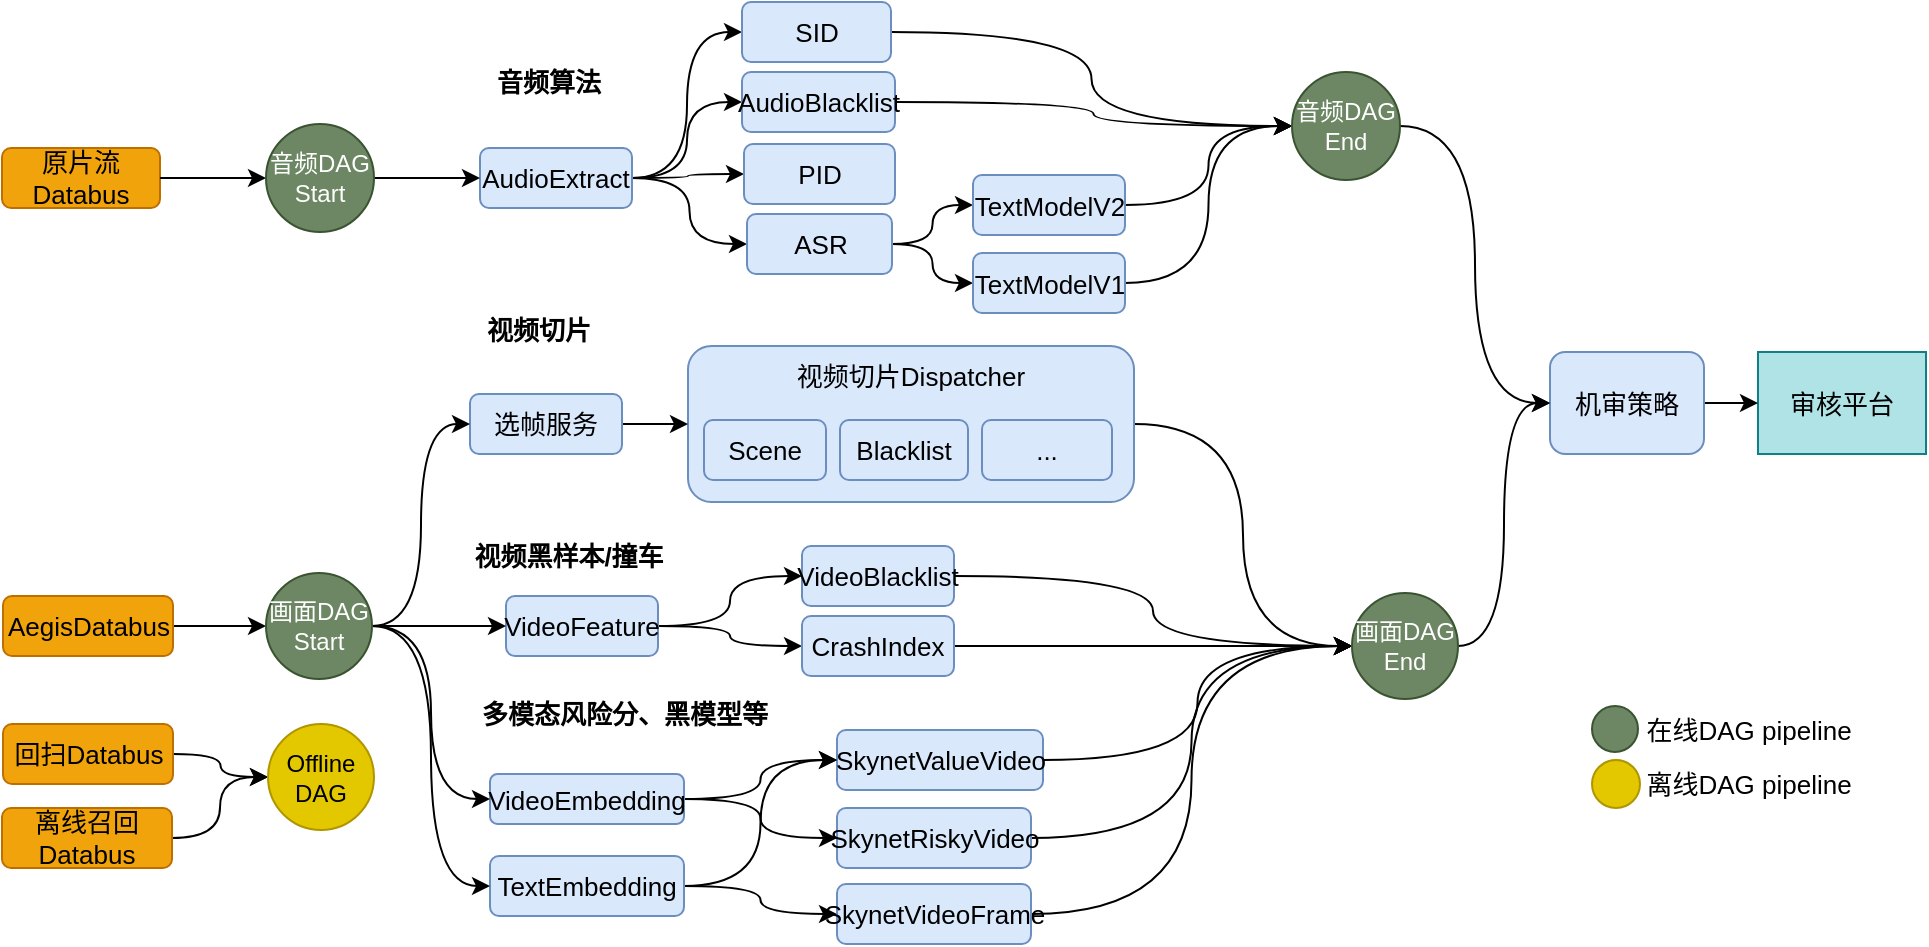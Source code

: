 <mxfile version="24.0.7" type="github" pages="2">
  <diagram id="Mzif3MlfNewGBexyQ6pW" name="新机审流程">
    <mxGraphModel dx="1434" dy="1512" grid="0" gridSize="10" guides="1" tooltips="1" connect="1" arrows="1" fold="1" page="1" pageScale="1" pageWidth="1169" pageHeight="827" math="0" shadow="0">
      <root>
        <mxCell id="0" />
        <mxCell id="1" parent="0" />
        <mxCell id="2KQEu0lB_ZdivUlEr96o-11" value="审核平台" style="rounded=0;whiteSpace=wrap;html=1;fontSize=13;fillColor=#b0e3e6;strokeColor=#0e8088;" parent="1" vertex="1">
          <mxGeometry x="1042" y="-390" width="84" height="51" as="geometry" />
        </mxCell>
        <mxCell id="vf4R6eB1hgoiosgvf34Q-69" style="edgeStyle=orthogonalEdgeStyle;curved=1;rounded=0;orthogonalLoop=1;jettySize=auto;html=1;exitX=1;exitY=0.5;exitDx=0;exitDy=0;entryX=0;entryY=0.5;entryDx=0;entryDy=0;fontSize=13;" parent="1" source="kGWkDboD7di_XbReE8EX-30" target="kGWkDboD7di_XbReE8EX-33" edge="1">
          <mxGeometry relative="1" as="geometry" />
        </mxCell>
        <mxCell id="vf4R6eB1hgoiosgvf34Q-70" style="edgeStyle=orthogonalEdgeStyle;curved=1;rounded=0;orthogonalLoop=1;jettySize=auto;html=1;exitX=1;exitY=0.5;exitDx=0;exitDy=0;entryX=0;entryY=0.5;entryDx=0;entryDy=0;fontSize=13;" parent="1" source="kGWkDboD7di_XbReE8EX-30" target="kGWkDboD7di_XbReE8EX-34" edge="1">
          <mxGeometry relative="1" as="geometry" />
        </mxCell>
        <mxCell id="vf4R6eB1hgoiosgvf34Q-71" style="edgeStyle=orthogonalEdgeStyle;curved=1;rounded=0;orthogonalLoop=1;jettySize=auto;html=1;exitX=1;exitY=0.5;exitDx=0;exitDy=0;entryX=0;entryY=0.5;entryDx=0;entryDy=0;fontSize=13;" parent="1" source="kGWkDboD7di_XbReE8EX-30" target="kGWkDboD7di_XbReE8EX-37" edge="1">
          <mxGeometry relative="1" as="geometry" />
        </mxCell>
        <mxCell id="vf4R6eB1hgoiosgvf34Q-72" style="edgeStyle=orthogonalEdgeStyle;curved=1;rounded=0;orthogonalLoop=1;jettySize=auto;html=1;exitX=1;exitY=0.5;exitDx=0;exitDy=0;entryX=0;entryY=0.5;entryDx=0;entryDy=0;fontSize=13;" parent="1" source="kGWkDboD7di_XbReE8EX-30" target="kGWkDboD7di_XbReE8EX-32" edge="1">
          <mxGeometry relative="1" as="geometry" />
        </mxCell>
        <mxCell id="kGWkDboD7di_XbReE8EX-30" value="&lt;span style=&quot;font-size: 13px;&quot;&gt;AudioExtract&lt;/span&gt;" style="rounded=1;whiteSpace=wrap;html=1;fontSize=13;fillColor=#dae8fc;strokeColor=#6c8ebf;" parent="1" vertex="1">
          <mxGeometry x="403" y="-492" width="76" height="30" as="geometry" />
        </mxCell>
        <mxCell id="2PBx-i7iapAm84XtsBXq-2" style="edgeStyle=orthogonalEdgeStyle;curved=1;rounded=0;orthogonalLoop=1;jettySize=auto;html=1;exitX=1;exitY=0.5;exitDx=0;exitDy=0;entryX=0;entryY=0.5;entryDx=0;entryDy=0;fontSize=13;" parent="1" source="kGWkDboD7di_XbReE8EX-32" target="kGWkDboD7di_XbReE8EX-63" edge="1">
          <mxGeometry relative="1" as="geometry" />
        </mxCell>
        <mxCell id="2PBx-i7iapAm84XtsBXq-3" style="edgeStyle=orthogonalEdgeStyle;curved=1;rounded=0;orthogonalLoop=1;jettySize=auto;html=1;exitX=1;exitY=0.5;exitDx=0;exitDy=0;entryX=0;entryY=0.5;entryDx=0;entryDy=0;fontSize=13;" parent="1" source="kGWkDboD7di_XbReE8EX-32" target="kGWkDboD7di_XbReE8EX-62" edge="1">
          <mxGeometry relative="1" as="geometry" />
        </mxCell>
        <mxCell id="kGWkDboD7di_XbReE8EX-32" value="&lt;span style=&quot;font-size: 13px;&quot;&gt;ASR&lt;/span&gt;" style="rounded=1;whiteSpace=wrap;html=1;fontSize=13;fillColor=#dae8fc;strokeColor=#6c8ebf;" parent="1" vertex="1">
          <mxGeometry x="536.5" y="-459" width="72.5" height="30" as="geometry" />
        </mxCell>
        <mxCell id="2PBx-i7iapAm84XtsBXq-25" style="edgeStyle=orthogonalEdgeStyle;curved=1;rounded=0;orthogonalLoop=1;jettySize=auto;html=1;exitX=1;exitY=0.5;exitDx=0;exitDy=0;entryX=0;entryY=0.5;entryDx=0;entryDy=0;fontSize=13;" parent="1" source="kGWkDboD7di_XbReE8EX-33" target="2PBx-i7iapAm84XtsBXq-18" edge="1">
          <mxGeometry relative="1" as="geometry" />
        </mxCell>
        <mxCell id="kGWkDboD7di_XbReE8EX-33" value="&lt;span style=&quot;font-size: 13px;&quot;&gt;SID&lt;/span&gt;" style="rounded=1;whiteSpace=wrap;html=1;fontSize=13;fillColor=#dae8fc;strokeColor=#6c8ebf;" parent="1" vertex="1">
          <mxGeometry x="534" y="-565" width="74.5" height="30" as="geometry" />
        </mxCell>
        <mxCell id="2PBx-i7iapAm84XtsBXq-26" style="edgeStyle=orthogonalEdgeStyle;curved=1;rounded=0;orthogonalLoop=1;jettySize=auto;html=1;exitX=1;exitY=0.5;exitDx=0;exitDy=0;entryX=0;entryY=0.5;entryDx=0;entryDy=0;fontSize=13;" parent="1" source="kGWkDboD7di_XbReE8EX-34" target="2PBx-i7iapAm84XtsBXq-18" edge="1">
          <mxGeometry relative="1" as="geometry" />
        </mxCell>
        <mxCell id="kGWkDboD7di_XbReE8EX-34" value="&lt;span style=&quot;font-size: 13px;&quot;&gt;AudioBlacklist&lt;/span&gt;" style="rounded=1;whiteSpace=wrap;html=1;fontSize=13;fillColor=#dae8fc;strokeColor=#6c8ebf;" parent="1" vertex="1">
          <mxGeometry x="534" y="-530" width="76.5" height="30" as="geometry" />
        </mxCell>
        <mxCell id="kGWkDboD7di_XbReE8EX-37" value="&lt;span style=&quot;font-size: 13px;&quot;&gt;PID&lt;/span&gt;" style="rounded=1;whiteSpace=wrap;html=1;fontSize=13;fillColor=#dae8fc;strokeColor=#6c8ebf;" parent="1" vertex="1">
          <mxGeometry x="535" y="-494" width="75.5" height="30" as="geometry" />
        </mxCell>
        <mxCell id="2PBx-i7iapAm84XtsBXq-28" style="edgeStyle=orthogonalEdgeStyle;curved=1;rounded=0;orthogonalLoop=1;jettySize=auto;html=1;exitX=1;exitY=0.5;exitDx=0;exitDy=0;entryX=0;entryY=0.5;entryDx=0;entryDy=0;fontSize=13;" parent="1" source="kGWkDboD7di_XbReE8EX-62" target="2PBx-i7iapAm84XtsBXq-18" edge="1">
          <mxGeometry relative="1" as="geometry" />
        </mxCell>
        <mxCell id="kGWkDboD7di_XbReE8EX-62" value="TextModelV1" style="rounded=1;whiteSpace=wrap;html=1;fontSize=13;fillColor=#dae8fc;strokeColor=#6c8ebf;" parent="1" vertex="1">
          <mxGeometry x="649.5" y="-439.5" width="76" height="30" as="geometry" />
        </mxCell>
        <mxCell id="2PBx-i7iapAm84XtsBXq-27" style="edgeStyle=orthogonalEdgeStyle;curved=1;rounded=0;orthogonalLoop=1;jettySize=auto;html=1;exitX=1;exitY=0.5;exitDx=0;exitDy=0;entryX=0;entryY=0.5;entryDx=0;entryDy=0;fontSize=13;" parent="1" source="kGWkDboD7di_XbReE8EX-63" target="2PBx-i7iapAm84XtsBXq-18" edge="1">
          <mxGeometry relative="1" as="geometry" />
        </mxCell>
        <mxCell id="kGWkDboD7di_XbReE8EX-63" value="TextModelV2" style="rounded=1;whiteSpace=wrap;html=1;fontSize=13;fillColor=#dae8fc;strokeColor=#6c8ebf;" parent="1" vertex="1">
          <mxGeometry x="649.5" y="-478.5" width="76" height="30" as="geometry" />
        </mxCell>
        <mxCell id="vf4R6eB1hgoiosgvf34Q-12" style="edgeStyle=orthogonalEdgeStyle;curved=1;rounded=0;orthogonalLoop=1;jettySize=auto;html=1;exitX=1;exitY=0.5;exitDx=0;exitDy=0;entryX=0;entryY=0.5;entryDx=0;entryDy=0;fontSize=13;" parent="1" source="kGWkDboD7di_XbReE8EX-79" target="kGWkDboD7di_XbReE8EX-98" edge="1">
          <mxGeometry relative="1" as="geometry" />
        </mxCell>
        <mxCell id="vf4R6eB1hgoiosgvf34Q-13" style="edgeStyle=orthogonalEdgeStyle;curved=1;rounded=0;orthogonalLoop=1;jettySize=auto;html=1;exitX=1;exitY=0.5;exitDx=0;exitDy=0;entryX=0;entryY=0.5;entryDx=0;entryDy=0;fontSize=13;" parent="1" source="kGWkDboD7di_XbReE8EX-79" target="kGWkDboD7di_XbReE8EX-94" edge="1">
          <mxGeometry relative="1" as="geometry" />
        </mxCell>
        <mxCell id="kGWkDboD7di_XbReE8EX-79" value="VideoFeature" style="rounded=1;whiteSpace=wrap;html=1;fontSize=13;fillColor=#dae8fc;strokeColor=#6c8ebf;" parent="1" vertex="1">
          <mxGeometry x="416.0" y="-268" width="76" height="30" as="geometry" />
        </mxCell>
        <mxCell id="2PBx-i7iapAm84XtsBXq-29" style="edgeStyle=orthogonalEdgeStyle;curved=1;rounded=0;orthogonalLoop=1;jettySize=auto;html=1;exitX=1;exitY=0.5;exitDx=0;exitDy=0;entryX=0;entryY=0.5;entryDx=0;entryDy=0;fontSize=13;" parent="1" source="kGWkDboD7di_XbReE8EX-85" target="2PBx-i7iapAm84XtsBXq-19" edge="1">
          <mxGeometry relative="1" as="geometry" />
        </mxCell>
        <mxCell id="kGWkDboD7di_XbReE8EX-85" value="视频切片Dispatcher&lt;div style=&quot;font-size: 13px;&quot;&gt;&lt;br style=&quot;font-size: 13px;&quot;&gt;&lt;/div&gt;&lt;div style=&quot;font-size: 13px;&quot;&gt;&lt;br style=&quot;font-size: 13px;&quot;&gt;&lt;/div&gt;&lt;div style=&quot;font-size: 13px;&quot;&gt;&lt;br style=&quot;font-size: 13px;&quot;&gt;&lt;/div&gt;" style="rounded=1;whiteSpace=wrap;html=1;fontSize=13;fillColor=#dae8fc;strokeColor=#6c8ebf;direction=east;" parent="1" vertex="1">
          <mxGeometry x="507" y="-393" width="223" height="78" as="geometry" />
        </mxCell>
        <mxCell id="2PBx-i7iapAm84XtsBXq-31" style="edgeStyle=orthogonalEdgeStyle;curved=1;rounded=0;orthogonalLoop=1;jettySize=auto;html=1;exitX=1;exitY=0.5;exitDx=0;exitDy=0;entryX=0;entryY=0.5;entryDx=0;entryDy=0;fontSize=13;" parent="1" source="kGWkDboD7di_XbReE8EX-94" target="2PBx-i7iapAm84XtsBXq-19" edge="1">
          <mxGeometry relative="1" as="geometry" />
        </mxCell>
        <mxCell id="kGWkDboD7di_XbReE8EX-94" value="CrashIndex" style="rounded=1;whiteSpace=wrap;html=1;fontSize=13;fillColor=#dae8fc;strokeColor=#6c8ebf;" parent="1" vertex="1">
          <mxGeometry x="564.0" y="-258" width="76" height="30" as="geometry" />
        </mxCell>
        <mxCell id="2PBx-i7iapAm84XtsBXq-30" style="edgeStyle=orthogonalEdgeStyle;curved=1;rounded=0;orthogonalLoop=1;jettySize=auto;html=1;exitX=1;exitY=0.5;exitDx=0;exitDy=0;entryX=0;entryY=0.5;entryDx=0;entryDy=0;fontSize=13;" parent="1" source="kGWkDboD7di_XbReE8EX-98" target="2PBx-i7iapAm84XtsBXq-19" edge="1">
          <mxGeometry relative="1" as="geometry" />
        </mxCell>
        <mxCell id="kGWkDboD7di_XbReE8EX-98" value="VideoBlacklist" style="rounded=1;whiteSpace=wrap;html=1;fontSize=13;fillColor=#dae8fc;strokeColor=#6c8ebf;strokeWidth=1;" parent="1" vertex="1">
          <mxGeometry x="564" y="-293" width="76" height="30" as="geometry" />
        </mxCell>
        <mxCell id="kGWkDboD7di_XbReE8EX-110" value="Scene" style="rounded=1;whiteSpace=wrap;html=1;fontSize=13;fillColor=#dae8fc;strokeColor=#6c8ebf;direction=east;" parent="1" vertex="1">
          <mxGeometry x="515" y="-356" width="61" height="30" as="geometry" />
        </mxCell>
        <mxCell id="kGWkDboD7di_XbReE8EX-117" value="Blacklist" style="rounded=1;whiteSpace=wrap;html=1;fontSize=13;fillColor=#dae8fc;strokeColor=#6c8ebf;direction=east;" parent="1" vertex="1">
          <mxGeometry x="583" y="-356" width="64" height="30" as="geometry" />
        </mxCell>
        <mxCell id="2PBx-i7iapAm84XtsBXq-32" style="edgeStyle=orthogonalEdgeStyle;curved=1;rounded=0;orthogonalLoop=1;jettySize=auto;html=1;exitX=1;exitY=0.5;exitDx=0;exitDy=0;entryX=0;entryY=0.5;entryDx=0;entryDy=0;fontSize=13;" parent="1" source="kGWkDboD7di_XbReE8EX-129" target="2PBx-i7iapAm84XtsBXq-19" edge="1">
          <mxGeometry relative="1" as="geometry" />
        </mxCell>
        <mxCell id="kGWkDboD7di_XbReE8EX-129" value="SkynetValueVideo" style="rounded=1;whiteSpace=wrap;html=1;fontSize=13;fillColor=#dae8fc;strokeColor=#6c8ebf;flipH=0;flipV=0;" parent="1" vertex="1">
          <mxGeometry x="581.5" y="-201" width="103" height="30" as="geometry" />
        </mxCell>
        <mxCell id="2PBx-i7iapAm84XtsBXq-8" style="edgeStyle=orthogonalEdgeStyle;curved=1;rounded=0;orthogonalLoop=1;jettySize=auto;html=1;exitX=1;exitY=0.5;exitDx=0;exitDy=0;entryX=0;entryY=0.5;entryDx=0;entryDy=0;fontSize=13;" parent="1" source="kGWkDboD7di_XbReE8EX-134" target="kGWkDboD7di_XbReE8EX-129" edge="1">
          <mxGeometry relative="1" as="geometry" />
        </mxCell>
        <mxCell id="2PBx-i7iapAm84XtsBXq-9" style="edgeStyle=orthogonalEdgeStyle;curved=1;rounded=0;orthogonalLoop=1;jettySize=auto;html=1;exitX=1;exitY=0.5;exitDx=0;exitDy=0;entryX=0;entryY=0.5;entryDx=0;entryDy=0;fontSize=13;" parent="1" source="kGWkDboD7di_XbReE8EX-134" target="kGWkDboD7di_XbReE8EX-227" edge="1">
          <mxGeometry relative="1" as="geometry" />
        </mxCell>
        <mxCell id="kGWkDboD7di_XbReE8EX-134" value="VideoEmbedding" style="rounded=1;whiteSpace=wrap;html=1;fontSize=13;fillColor=#dae8fc;strokeColor=#6c8ebf;flipH=0;flipV=0;" parent="1" vertex="1">
          <mxGeometry x="408" y="-179" width="97" height="25" as="geometry" />
        </mxCell>
        <mxCell id="2PBx-i7iapAm84XtsBXq-10" style="edgeStyle=orthogonalEdgeStyle;curved=1;rounded=0;orthogonalLoop=1;jettySize=auto;html=1;exitX=1;exitY=0.5;exitDx=0;exitDy=0;entryX=0;entryY=0.5;entryDx=0;entryDy=0;fontSize=13;" parent="1" source="kGWkDboD7di_XbReE8EX-136" target="kGWkDboD7di_XbReE8EX-129" edge="1">
          <mxGeometry relative="1" as="geometry" />
        </mxCell>
        <mxCell id="2PBx-i7iapAm84XtsBXq-11" style="edgeStyle=orthogonalEdgeStyle;curved=1;rounded=0;orthogonalLoop=1;jettySize=auto;html=1;exitX=1;exitY=0.5;exitDx=0;exitDy=0;fontSize=13;" parent="1" source="kGWkDboD7di_XbReE8EX-136" target="7Qb2B7hWJv66uCLkFHdZ-6" edge="1">
          <mxGeometry relative="1" as="geometry" />
        </mxCell>
        <mxCell id="kGWkDboD7di_XbReE8EX-136" value="TextEmbedding" style="rounded=1;whiteSpace=wrap;html=1;fontSize=13;fillColor=#dae8fc;strokeColor=#6c8ebf;flipH=0;flipV=0;" parent="1" vertex="1">
          <mxGeometry x="408.0" y="-138" width="97" height="30" as="geometry" />
        </mxCell>
        <mxCell id="2PBx-i7iapAm84XtsBXq-33" style="edgeStyle=orthogonalEdgeStyle;curved=1;rounded=0;orthogonalLoop=1;jettySize=auto;html=1;exitX=1;exitY=0.5;exitDx=0;exitDy=0;entryX=0;entryY=0.5;entryDx=0;entryDy=0;fontSize=13;" parent="1" source="kGWkDboD7di_XbReE8EX-227" target="2PBx-i7iapAm84XtsBXq-19" edge="1">
          <mxGeometry relative="1" as="geometry">
            <mxPoint x="840" y="-223" as="targetPoint" />
          </mxGeometry>
        </mxCell>
        <mxCell id="kGWkDboD7di_XbReE8EX-227" value="SkynetRiskyVideo" style="rounded=1;whiteSpace=wrap;html=1;fontSize=13;fillColor=#dae8fc;strokeColor=#6c8ebf;flipH=0;flipV=0;" parent="1" vertex="1">
          <mxGeometry x="581.5" y="-162" width="97" height="30" as="geometry" />
        </mxCell>
        <mxCell id="2PBx-i7iapAm84XtsBXq-38" style="edgeStyle=orthogonalEdgeStyle;curved=1;rounded=0;orthogonalLoop=1;jettySize=auto;html=1;exitX=1;exitY=0.5;exitDx=0;exitDy=0;entryX=0;entryY=0.5;entryDx=0;entryDy=0;fontSize=13;" parent="1" source="kGWkDboD7di_XbReE8EX-29" target="2KQEu0lB_ZdivUlEr96o-11" edge="1">
          <mxGeometry relative="1" as="geometry" />
        </mxCell>
        <mxCell id="kGWkDboD7di_XbReE8EX-29" value="&lt;span style=&quot;font-size: 13px;&quot;&gt;机审策略&lt;/span&gt;" style="rounded=1;whiteSpace=wrap;html=1;fontSize=13;fillColor=#dae8fc;strokeColor=#6c8ebf;" parent="1" vertex="1">
          <mxGeometry x="938" y="-390" width="77" height="51" as="geometry" />
        </mxCell>
        <mxCell id="kGWkDboD7di_XbReE8EX-116" value="..." style="rounded=1;whiteSpace=wrap;html=1;fontSize=13;fillColor=#dae8fc;strokeColor=#6c8ebf;direction=east;" parent="1" vertex="1">
          <mxGeometry x="654" y="-356" width="65" height="30" as="geometry" />
        </mxCell>
        <mxCell id="2PBx-i7iapAm84XtsBXq-34" style="edgeStyle=orthogonalEdgeStyle;curved=1;rounded=0;orthogonalLoop=1;jettySize=auto;html=1;exitX=1;exitY=0.5;exitDx=0;exitDy=0;entryX=0;entryY=0.5;entryDx=0;entryDy=0;fontSize=13;" parent="1" source="7Qb2B7hWJv66uCLkFHdZ-6" target="2PBx-i7iapAm84XtsBXq-19" edge="1">
          <mxGeometry relative="1" as="geometry">
            <mxPoint x="786" y="-222" as="targetPoint" />
          </mxGeometry>
        </mxCell>
        <mxCell id="7Qb2B7hWJv66uCLkFHdZ-6" value="SkynetVideoFrame" style="rounded=1;whiteSpace=wrap;html=1;fontSize=13;fillColor=#dae8fc;strokeColor=#6c8ebf;flipH=0;flipV=0;" parent="1" vertex="1">
          <mxGeometry x="581.5" y="-124" width="97" height="30" as="geometry" />
        </mxCell>
        <mxCell id="2PBx-i7iapAm84XtsBXq-24" style="edgeStyle=orthogonalEdgeStyle;curved=1;rounded=0;orthogonalLoop=1;jettySize=auto;html=1;exitX=1;exitY=0.5;exitDx=0;exitDy=0;entryX=0;entryY=0.5;entryDx=0;entryDy=0;fontSize=13;" parent="1" source="vf4R6eB1hgoiosgvf34Q-40" target="2PBx-i7iapAm84XtsBXq-12" edge="1">
          <mxGeometry relative="1" as="geometry" />
        </mxCell>
        <mxCell id="vf4R6eB1hgoiosgvf34Q-40" value="&lt;span style=&quot;font-size: 13px;&quot;&gt;AegisDatabus&lt;/span&gt;" style="rounded=1;whiteSpace=wrap;html=1;fontSize=13;fillColor=#f0a30a;strokeColor=#BD7000;fontColor=#000000;" parent="1" vertex="1">
          <mxGeometry x="164.5" y="-268" width="85" height="30" as="geometry" />
        </mxCell>
        <mxCell id="2PBx-i7iapAm84XtsBXq-5" style="edgeStyle=orthogonalEdgeStyle;curved=1;rounded=0;orthogonalLoop=1;jettySize=auto;html=1;exitX=1;exitY=0.5;exitDx=0;exitDy=0;fontSize=13;" parent="1" source="2PBx-i7iapAm84XtsBXq-13" target="kGWkDboD7di_XbReE8EX-30" edge="1">
          <mxGeometry relative="1" as="geometry" />
        </mxCell>
        <mxCell id="2KQEu0lB_ZdivUlEr96o-17" value="原片流Databus" style="rounded=1;whiteSpace=wrap;html=1;fontSize=13;fillColor=#f0a30a;strokeColor=#BD7000;fontColor=#000000;" parent="1" vertex="1">
          <mxGeometry x="164" y="-492" width="79" height="30" as="geometry" />
        </mxCell>
        <mxCell id="2KQEu0lB_ZdivUlEr96o-20" value="视频切片" style="text;html=1;align=center;verticalAlign=middle;resizable=0;points=[];autosize=1;strokeColor=none;fillColor=none;fontSize=13;fontStyle=1" parent="1" vertex="1">
          <mxGeometry x="397" y="-415" width="70" height="28" as="geometry" />
        </mxCell>
        <mxCell id="2KQEu0lB_ZdivUlEr96o-21" value="视频黑样本/撞车" style="text;html=1;align=center;verticalAlign=middle;resizable=0;points=[];autosize=1;strokeColor=none;fillColor=none;fontSize=13;fontStyle=1" parent="1" vertex="1">
          <mxGeometry x="390" y="-302" width="113" height="28" as="geometry" />
        </mxCell>
        <mxCell id="2KQEu0lB_ZdivUlEr96o-22" value="多模态风险分、黑模型等" style="text;html=1;align=center;verticalAlign=middle;resizable=0;points=[];autosize=1;strokeColor=none;fillColor=none;fontSize=13;fontStyle=1" parent="1" vertex="1">
          <mxGeometry x="394" y="-223" width="161" height="28" as="geometry" />
        </mxCell>
        <mxCell id="2PBx-i7iapAm84XtsBXq-37" style="edgeStyle=orthogonalEdgeStyle;curved=1;rounded=0;orthogonalLoop=1;jettySize=auto;html=1;exitX=1;exitY=0.5;exitDx=0;exitDy=0;entryX=0;entryY=0.5;entryDx=0;entryDy=0;fontSize=13;" parent="1" source="2PBx-i7iapAm84XtsBXq-6" target="kGWkDboD7di_XbReE8EX-85" edge="1">
          <mxGeometry relative="1" as="geometry" />
        </mxCell>
        <mxCell id="2PBx-i7iapAm84XtsBXq-6" value="选帧服务" style="rounded=1;whiteSpace=wrap;html=1;fontSize=13;fillColor=#dae8fc;strokeColor=#6c8ebf;direction=east;" parent="1" vertex="1">
          <mxGeometry x="398" y="-369" width="76" height="30" as="geometry" />
        </mxCell>
        <mxCell id="2PBx-i7iapAm84XtsBXq-22" style="edgeStyle=orthogonalEdgeStyle;curved=1;rounded=0;orthogonalLoop=1;jettySize=auto;html=1;exitX=1;exitY=0.5;exitDx=0;exitDy=0;entryX=0;entryY=0.5;entryDx=0;entryDy=0;fontSize=13;" parent="1" source="2PBx-i7iapAm84XtsBXq-12" target="kGWkDboD7di_XbReE8EX-134" edge="1">
          <mxGeometry relative="1" as="geometry" />
        </mxCell>
        <mxCell id="2PBx-i7iapAm84XtsBXq-23" style="edgeStyle=orthogonalEdgeStyle;curved=1;rounded=0;orthogonalLoop=1;jettySize=auto;html=1;exitX=1;exitY=0.5;exitDx=0;exitDy=0;entryX=0;entryY=0.5;entryDx=0;entryDy=0;fontSize=13;" parent="1" source="2PBx-i7iapAm84XtsBXq-12" target="kGWkDboD7di_XbReE8EX-136" edge="1">
          <mxGeometry relative="1" as="geometry" />
        </mxCell>
        <mxCell id="2PBx-i7iapAm84XtsBXq-35" style="edgeStyle=orthogonalEdgeStyle;curved=1;rounded=0;orthogonalLoop=1;jettySize=auto;html=1;exitX=1;exitY=0.5;exitDx=0;exitDy=0;entryX=0;entryY=0.5;entryDx=0;entryDy=0;fontSize=13;" parent="1" source="2PBx-i7iapAm84XtsBXq-12" target="kGWkDboD7di_XbReE8EX-79" edge="1">
          <mxGeometry relative="1" as="geometry" />
        </mxCell>
        <mxCell id="2PBx-i7iapAm84XtsBXq-36" style="edgeStyle=orthogonalEdgeStyle;curved=1;rounded=0;orthogonalLoop=1;jettySize=auto;html=1;exitX=1;exitY=0.5;exitDx=0;exitDy=0;entryX=0;entryY=0.5;entryDx=0;entryDy=0;fontSize=13;" parent="1" source="2PBx-i7iapAm84XtsBXq-12" target="2PBx-i7iapAm84XtsBXq-6" edge="1">
          <mxGeometry relative="1" as="geometry" />
        </mxCell>
        <mxCell id="2PBx-i7iapAm84XtsBXq-12" value="画面DAG&lt;div style=&quot;font-size: 12px;&quot;&gt;Start&lt;/div&gt;" style="ellipse;whiteSpace=wrap;html=1;aspect=fixed;fillColor=#6d8764;strokeColor=#3A5431;fontColor=#ffffff;fontSize=12;" parent="1" vertex="1">
          <mxGeometry x="296" y="-279.5" width="53" height="53" as="geometry" />
        </mxCell>
        <mxCell id="2PBx-i7iapAm84XtsBXq-14" value="" style="edgeStyle=orthogonalEdgeStyle;curved=1;rounded=0;orthogonalLoop=1;jettySize=auto;html=1;exitX=1;exitY=0.5;exitDx=0;exitDy=0;fontSize=13;" parent="1" source="2KQEu0lB_ZdivUlEr96o-17" target="2PBx-i7iapAm84XtsBXq-13" edge="1">
          <mxGeometry relative="1" as="geometry">
            <mxPoint x="161" y="-477" as="sourcePoint" />
            <mxPoint x="542" y="-477" as="targetPoint" />
          </mxGeometry>
        </mxCell>
        <mxCell id="2PBx-i7iapAm84XtsBXq-13" value="音频DAG&lt;div style=&quot;font-size: 12px;&quot;&gt;Start&lt;/div&gt;" style="ellipse;whiteSpace=wrap;html=1;aspect=fixed;fillColor=#6d8764;strokeColor=#3A5431;fontColor=#ffffff;fontSize=12;" parent="1" vertex="1">
          <mxGeometry x="296" y="-504" width="54" height="54" as="geometry" />
        </mxCell>
        <mxCell id="2PBx-i7iapAm84XtsBXq-15" value="音频算法" style="text;html=1;align=center;verticalAlign=middle;resizable=0;points=[];autosize=1;strokeColor=none;fillColor=none;fontSize=13;fontStyle=1" parent="1" vertex="1">
          <mxGeometry x="402" y="-539" width="70" height="28" as="geometry" />
        </mxCell>
        <mxCell id="2PBx-i7iapAm84XtsBXq-21" style="edgeStyle=orthogonalEdgeStyle;curved=1;rounded=0;orthogonalLoop=1;jettySize=auto;html=1;exitX=1;exitY=0.5;exitDx=0;exitDy=0;entryX=0;entryY=0.5;entryDx=0;entryDy=0;fontSize=13;" parent="1" source="2PBx-i7iapAm84XtsBXq-18" target="kGWkDboD7di_XbReE8EX-29" edge="1">
          <mxGeometry relative="1" as="geometry">
            <mxPoint x="1143" y="-150" as="targetPoint" />
          </mxGeometry>
        </mxCell>
        <mxCell id="2PBx-i7iapAm84XtsBXq-18" value="音频DAG&lt;div style=&quot;font-size: 12px;&quot;&gt;End&lt;/div&gt;" style="ellipse;whiteSpace=wrap;html=1;aspect=fixed;fillColor=#6d8764;strokeColor=#3A5431;fontColor=#ffffff;fontSize=12;" parent="1" vertex="1">
          <mxGeometry x="809" y="-530" width="54" height="54" as="geometry" />
        </mxCell>
        <mxCell id="2PBx-i7iapAm84XtsBXq-20" style="edgeStyle=orthogonalEdgeStyle;curved=1;rounded=0;orthogonalLoop=1;jettySize=auto;html=1;exitX=1;exitY=0.5;exitDx=0;exitDy=0;entryX=0;entryY=0.5;entryDx=0;entryDy=0;fontSize=13;" parent="1" source="2PBx-i7iapAm84XtsBXq-19" target="kGWkDboD7di_XbReE8EX-29" edge="1">
          <mxGeometry relative="1" as="geometry" />
        </mxCell>
        <mxCell id="2PBx-i7iapAm84XtsBXq-19" value="画面DAG&lt;div style=&quot;font-size: 12px;&quot;&gt;End&lt;/div&gt;" style="ellipse;whiteSpace=wrap;html=1;aspect=fixed;fillColor=#6d8764;strokeColor=#3A5431;fontColor=#ffffff;fontSize=12;" parent="1" vertex="1">
          <mxGeometry x="839" y="-269.5" width="53" height="53" as="geometry" />
        </mxCell>
        <mxCell id="2PBx-i7iapAm84XtsBXq-42" style="edgeStyle=orthogonalEdgeStyle;curved=1;rounded=0;orthogonalLoop=1;jettySize=auto;html=1;exitX=1;exitY=0.5;exitDx=0;exitDy=0;entryX=0;entryY=0.5;entryDx=0;entryDy=0;fontSize=13;" parent="1" source="2PBx-i7iapAm84XtsBXq-39" target="2PBx-i7iapAm84XtsBXq-41" edge="1">
          <mxGeometry relative="1" as="geometry" />
        </mxCell>
        <mxCell id="2PBx-i7iapAm84XtsBXq-39" value="回扫Databus" style="rounded=1;whiteSpace=wrap;html=1;fontSize=13;fillColor=#f0a30a;strokeColor=#BD7000;fontColor=#000000;" parent="1" vertex="1">
          <mxGeometry x="164.5" y="-204" width="85" height="30" as="geometry" />
        </mxCell>
        <mxCell id="2PBx-i7iapAm84XtsBXq-43" style="edgeStyle=orthogonalEdgeStyle;curved=1;rounded=0;orthogonalLoop=1;jettySize=auto;html=1;exitX=1;exitY=0.5;exitDx=0;exitDy=0;entryX=0;entryY=0.5;entryDx=0;entryDy=0;fontSize=13;" parent="1" source="2PBx-i7iapAm84XtsBXq-40" target="2PBx-i7iapAm84XtsBXq-41" edge="1">
          <mxGeometry relative="1" as="geometry" />
        </mxCell>
        <mxCell id="2PBx-i7iapAm84XtsBXq-40" value="离线召回Databus" style="rounded=1;whiteSpace=wrap;html=1;fontSize=13;fillColor=#f0a30a;strokeColor=#BD7000;fontColor=#000000;" parent="1" vertex="1">
          <mxGeometry x="164" y="-162" width="85" height="30" as="geometry" />
        </mxCell>
        <mxCell id="2PBx-i7iapAm84XtsBXq-41" value="Offline DAG" style="ellipse;whiteSpace=wrap;html=1;aspect=fixed;fillColor=#e3c800;strokeColor=#B09500;fontColor=#000000;fontSize=12;" parent="1" vertex="1">
          <mxGeometry x="297" y="-204" width="53" height="53" as="geometry" />
        </mxCell>
        <mxCell id="2PBx-i7iapAm84XtsBXq-44" value="" style="ellipse;whiteSpace=wrap;html=1;aspect=fixed;fillColor=#6d8764;strokeColor=#3A5431;fontColor=#ffffff;fontSize=13;" parent="1" vertex="1">
          <mxGeometry x="959" y="-213" width="23" height="23" as="geometry" />
        </mxCell>
        <mxCell id="2PBx-i7iapAm84XtsBXq-45" value="在线DAG pipeline" style="text;html=1;align=center;verticalAlign=middle;resizable=0;points=[];autosize=1;strokeColor=none;fillColor=none;fontSize=13;" parent="1" vertex="1">
          <mxGeometry x="976" y="-215.5" width="121" height="28" as="geometry" />
        </mxCell>
        <mxCell id="2PBx-i7iapAm84XtsBXq-46" value="" style="ellipse;whiteSpace=wrap;html=1;aspect=fixed;fillColor=#e3c800;strokeColor=#B09500;fontColor=#000000;fontSize=13;" parent="1" vertex="1">
          <mxGeometry x="959" y="-186" width="24" height="24" as="geometry" />
        </mxCell>
        <mxCell id="2PBx-i7iapAm84XtsBXq-47" value="离线DAG pipeline" style="text;html=1;align=center;verticalAlign=middle;resizable=0;points=[];autosize=1;strokeColor=none;fillColor=none;fontSize=13;" parent="1" vertex="1">
          <mxGeometry x="976" y="-188" width="121" height="28" as="geometry" />
        </mxCell>
      </root>
    </mxGraphModel>
  </diagram>
  <diagram id="hOirRPUFNHlwC1LnCUiM" name="v2">
    <mxGraphModel dx="1434" dy="1885" grid="0" gridSize="10" guides="0" tooltips="1" connect="1" arrows="1" fold="1" page="0" pageScale="1" pageWidth="827" pageHeight="1169" math="0" shadow="0">
      <root>
        <mxCell id="0" />
        <mxCell id="1" parent="0" />
        <mxCell id="rYHaNqXnzfyfCigir4p8-147" value="" style="rounded=0;whiteSpace=wrap;html=1;fontSize=13;fillColor=#fff2cc;strokeColor=#d6b656;" vertex="1" parent="1">
          <mxGeometry x="120.75" y="-1128" width="290" height="150" as="geometry" />
        </mxCell>
        <mxCell id="rYHaNqXnzfyfCigir4p8-146" value="" style="rounded=0;whiteSpace=wrap;html=1;fontSize=13;fillColor=#fff2cc;strokeColor=#d6b656;" vertex="1" parent="1">
          <mxGeometry x="116.25" y="-948" width="294.5" height="160" as="geometry" />
        </mxCell>
        <mxCell id="rYHaNqXnzfyfCigir4p8-1" value="审核平台" style="rounded=0;whiteSpace=wrap;html=1;fontSize=13;fillColor=#b0e3e6;strokeColor=#0e8088;" vertex="1" parent="1">
          <mxGeometry x="877" y="-1016" width="84" height="51" as="geometry" />
        </mxCell>
        <mxCell id="rYHaNqXnzfyfCigir4p8-6" value="&lt;span style=&quot;font-size: 13px;&quot;&gt;音频解码&lt;/span&gt;" style="rounded=1;whiteSpace=wrap;html=1;fontSize=13;fillColor=#dae8fc;strokeColor=#6c8ebf;" vertex="1" parent="1">
          <mxGeometry x="89.75" y="-695" width="80" height="30" as="geometry" />
        </mxCell>
        <mxCell id="rYHaNqXnzfyfCigir4p8-9" value="&lt;span style=&quot;font-size: 13px;&quot;&gt;ASR&lt;/span&gt;" style="rounded=1;whiteSpace=wrap;html=1;fontSize=13;fillColor=#dae8fc;strokeColor=#6c8ebf;" vertex="1" parent="1">
          <mxGeometry x="92.75" y="-657" width="72.5" height="30" as="geometry" />
        </mxCell>
        <mxCell id="rYHaNqXnzfyfCigir4p8-11" value="&lt;span style=&quot;font-size: 13px;&quot;&gt;SID&lt;/span&gt;" style="rounded=1;whiteSpace=wrap;html=1;fontSize=13;fillColor=#dae8fc;strokeColor=#6c8ebf;" vertex="1" parent="1">
          <mxGeometry x="90.25" y="-573" width="74.5" height="30" as="geometry" />
        </mxCell>
        <mxCell id="rYHaNqXnzfyfCigir4p8-13" value="&lt;span style=&quot;font-size: 13px;&quot;&gt;音频黑样本&lt;/span&gt;" style="rounded=1;whiteSpace=wrap;html=1;fontSize=13;fillColor=#dae8fc;strokeColor=#6c8ebf;" vertex="1" parent="1">
          <mxGeometry x="189.5" y="-695" width="76" height="30" as="geometry" />
        </mxCell>
        <mxCell id="rYHaNqXnzfyfCigir4p8-14" value="&lt;span style=&quot;font-size: 13px;&quot;&gt;PID&lt;/span&gt;" style="rounded=1;whiteSpace=wrap;html=1;fontSize=13;fillColor=#dae8fc;strokeColor=#6c8ebf;" vertex="1" parent="1">
          <mxGeometry x="89.75" y="-613" width="75.5" height="30" as="geometry" />
        </mxCell>
        <mxCell id="rYHaNqXnzfyfCigir4p8-16" value="TextModelV1" style="rounded=1;whiteSpace=wrap;html=1;fontSize=13;fillColor=#dae8fc;strokeColor=#6c8ebf;" vertex="1" parent="1">
          <mxGeometry x="188.75" y="-573" width="76" height="30" as="geometry" />
        </mxCell>
        <mxCell id="rYHaNqXnzfyfCigir4p8-18" value="TextModelV2" style="rounded=1;whiteSpace=wrap;html=1;fontSize=13;fillColor=#dae8fc;strokeColor=#6c8ebf;" vertex="1" parent="1">
          <mxGeometry x="188.75" y="-613" width="76" height="30" as="geometry" />
        </mxCell>
        <mxCell id="rYHaNqXnzfyfCigir4p8-21" value="视频Embedding" style="rounded=1;whiteSpace=wrap;html=1;fontSize=13;fillColor=#dae8fc;strokeColor=#6c8ebf;" vertex="1" parent="1">
          <mxGeometry x="501.75" y="-692" width="88" height="30" as="geometry" />
        </mxCell>
        <mxCell id="rYHaNqXnzfyfCigir4p8-25" value="视频撞车索引" style="rounded=1;whiteSpace=wrap;html=1;fontSize=13;fillColor=#dae8fc;strokeColor=#6c8ebf;" vertex="1" parent="1">
          <mxGeometry x="501.75" y="-615" width="88" height="30" as="geometry" />
        </mxCell>
        <mxCell id="rYHaNqXnzfyfCigir4p8-27" value="视频黑样本" style="rounded=1;whiteSpace=wrap;html=1;fontSize=13;fillColor=#dae8fc;strokeColor=#6c8ebf;strokeWidth=1;" vertex="1" parent="1">
          <mxGeometry x="501.75" y="-649" width="88" height="30" as="geometry" />
        </mxCell>
        <mxCell id="rYHaNqXnzfyfCigir4p8-28" value="场景模型" style="rounded=1;whiteSpace=wrap;html=1;fontSize=13;fillColor=#dae8fc;strokeColor=#6c8ebf;direction=east;" vertex="1" parent="1">
          <mxGeometry x="390.5" y="-652" width="72" height="30" as="geometry" />
        </mxCell>
        <mxCell id="rYHaNqXnzfyfCigir4p8-29" value="Blacklist" style="rounded=1;whiteSpace=wrap;html=1;fontSize=13;fillColor=#dae8fc;strokeColor=#6c8ebf;direction=east;" vertex="1" parent="1">
          <mxGeometry x="309" y="-615" width="71" height="30" as="geometry" />
        </mxCell>
        <mxCell id="rYHaNqXnzfyfCigir4p8-31" value="视频风险分" style="rounded=1;whiteSpace=wrap;html=1;fontSize=13;fillColor=#dae8fc;strokeColor=#6c8ebf;flipH=0;flipV=0;" vertex="1" parent="1">
          <mxGeometry x="501.75" y="-575" width="88" height="30" as="geometry" />
        </mxCell>
        <mxCell id="rYHaNqXnzfyfCigir4p8-34" value="VideoEmbedding" style="rounded=1;whiteSpace=wrap;html=1;fontSize=13;fillColor=#dae8fc;strokeColor=#6c8ebf;flipH=0;flipV=0;" vertex="1" parent="1">
          <mxGeometry x="609.75" y="-692" width="97" height="25" as="geometry" />
        </mxCell>
        <mxCell id="rYHaNqXnzfyfCigir4p8-39" value="视频黑模型" style="rounded=1;whiteSpace=wrap;html=1;fontSize=13;fillColor=#dae8fc;strokeColor=#6c8ebf;flipH=0;flipV=0;" vertex="1" parent="1">
          <mxGeometry x="609.75" y="-545" width="97" height="30" as="geometry" />
        </mxCell>
        <mxCell id="rYHaNqXnzfyfCigir4p8-40" style="edgeStyle=orthogonalEdgeStyle;curved=1;rounded=0;orthogonalLoop=1;jettySize=auto;html=1;exitX=1;exitY=0.5;exitDx=0;exitDy=0;entryX=0;entryY=0.5;entryDx=0;entryDy=0;fontSize=13;" edge="1" parent="1" source="rYHaNqXnzfyfCigir4p8-41" target="rYHaNqXnzfyfCigir4p8-1">
          <mxGeometry relative="1" as="geometry" />
        </mxCell>
        <mxCell id="rYHaNqXnzfyfCigir4p8-41" value="&lt;span style=&quot;font-size: 13px;&quot;&gt;机审策略&lt;/span&gt;" style="rounded=1;whiteSpace=wrap;html=1;fontSize=13;fillColor=#dae8fc;strokeColor=#6c8ebf;" vertex="1" parent="1">
          <mxGeometry x="773" y="-1016" width="77" height="51" as="geometry" />
        </mxCell>
        <mxCell id="rYHaNqXnzfyfCigir4p8-44" value="游戏违规" style="rounded=1;whiteSpace=wrap;html=1;fontSize=13;fillColor=#dae8fc;strokeColor=#6c8ebf;flipH=0;flipV=0;" vertex="1" parent="1">
          <mxGeometry x="609.75" y="-622" width="97" height="30" as="geometry" />
        </mxCell>
        <mxCell id="rYHaNqXnzfyfCigir4p8-45" style="edgeStyle=orthogonalEdgeStyle;curved=1;rounded=0;orthogonalLoop=1;jettySize=auto;html=1;exitX=1;exitY=0.5;exitDx=0;exitDy=0;entryX=0;entryY=0.5;entryDx=0;entryDy=0;fontSize=13;" edge="1" parent="1" source="rYHaNqXnzfyfCigir4p8-46">
          <mxGeometry relative="1" as="geometry">
            <mxPoint x="156.75" y="-881" as="targetPoint" />
          </mxGeometry>
        </mxCell>
        <mxCell id="rYHaNqXnzfyfCigir4p8-46" value="&lt;span style=&quot;font-size: 13px;&quot;&gt;一转1snf流&lt;/span&gt;" style="rounded=1;whiteSpace=wrap;html=1;fontSize=13;fillColor=#f0a30a;strokeColor=#BD7000;fontColor=#000000;" vertex="1" parent="1">
          <mxGeometry x="23" y="-895" width="72.75" height="30" as="geometry" />
        </mxCell>
        <mxCell id="rYHaNqXnzfyfCigir4p8-48" value="原片流" style="rounded=1;whiteSpace=wrap;html=1;fontSize=13;fillColor=#f0a30a;strokeColor=#BD7000;fontColor=#000000;" vertex="1" parent="1">
          <mxGeometry x="33" y="-1070" width="56.75" height="30" as="geometry" />
        </mxCell>
        <mxCell id="rYHaNqXnzfyfCigir4p8-49" value="音频模型" style="text;html=1;align=center;verticalAlign=middle;resizable=0;points=[];autosize=1;strokeColor=none;fillColor=none;fontSize=13;fontStyle=1" vertex="1" parent="1">
          <mxGeometry x="135.75" y="-504" width="80" height="30" as="geometry" />
        </mxCell>
        <mxCell id="rYHaNqXnzfyfCigir4p8-50" value="视频黑样本/撞车" style="text;html=1;align=center;verticalAlign=middle;resizable=0;points=[];autosize=1;strokeColor=none;fillColor=none;fontSize=13;fontStyle=1" vertex="1" parent="1">
          <mxGeometry x="484.75" y="-503" width="113" height="28" as="geometry" />
        </mxCell>
        <mxCell id="rYHaNqXnzfyfCigir4p8-51" value="风险分、黑模型" style="text;html=1;align=center;verticalAlign=middle;resizable=0;points=[];autosize=1;strokeColor=none;fillColor=none;fontSize=13;fontStyle=1" vertex="1" parent="1">
          <mxGeometry x="623.75" y="-504" width="110" height="30" as="geometry" />
        </mxCell>
        <mxCell id="rYHaNqXnzfyfCigir4p8-53" value="选帧服务" style="rounded=1;whiteSpace=wrap;html=1;fontSize=13;fillColor=#dae8fc;strokeColor=#6c8ebf;direction=east;" vertex="1" parent="1">
          <mxGeometry x="308" y="-695" width="76" height="30" as="geometry" />
        </mxCell>
        <mxCell id="rYHaNqXnzfyfCigir4p8-59" value="" style="edgeStyle=orthogonalEdgeStyle;curved=1;rounded=0;orthogonalLoop=1;jettySize=auto;html=1;exitX=1;exitY=0.5;exitDx=0;exitDy=0;fontSize=13;" edge="1" parent="1" source="rYHaNqXnzfyfCigir4p8-170" target="rYHaNqXnzfyfCigir4p8-60">
          <mxGeometry relative="1" as="geometry">
            <mxPoint x="21.75" y="-1055" as="sourcePoint" />
            <mxPoint x="402.75" y="-1055" as="targetPoint" />
          </mxGeometry>
        </mxCell>
        <mxCell id="rYHaNqXnzfyfCigir4p8-106" style="edgeStyle=orthogonalEdgeStyle;rounded=0;orthogonalLoop=1;jettySize=auto;html=1;exitX=1;exitY=0.5;exitDx=0;exitDy=0;entryX=0;entryY=0.5;entryDx=0;entryDy=0;curved=1;" edge="1" parent="1" source="rYHaNqXnzfyfCigir4p8-60" target="rYHaNqXnzfyfCigir4p8-103">
          <mxGeometry relative="1" as="geometry" />
        </mxCell>
        <mxCell id="rYHaNqXnzfyfCigir4p8-108" style="edgeStyle=orthogonalEdgeStyle;curved=1;rounded=0;orthogonalLoop=1;jettySize=auto;html=1;exitX=1;exitY=0.5;exitDx=0;exitDy=0;entryX=0;entryY=0.5;entryDx=0;entryDy=0;" edge="1" parent="1" source="rYHaNqXnzfyfCigir4p8-60" target="rYHaNqXnzfyfCigir4p8-102">
          <mxGeometry relative="1" as="geometry" />
        </mxCell>
        <mxCell id="rYHaNqXnzfyfCigir4p8-109" style="edgeStyle=orthogonalEdgeStyle;curved=1;rounded=0;orthogonalLoop=1;jettySize=auto;html=1;exitX=1;exitY=0.5;exitDx=0;exitDy=0;entryX=0;entryY=0.5;entryDx=0;entryDy=0;" edge="1" parent="1" source="rYHaNqXnzfyfCigir4p8-60" target="rYHaNqXnzfyfCigir4p8-99">
          <mxGeometry relative="1" as="geometry" />
        </mxCell>
        <mxCell id="rYHaNqXnzfyfCigir4p8-110" style="edgeStyle=orthogonalEdgeStyle;curved=1;rounded=0;orthogonalLoop=1;jettySize=auto;html=1;exitX=1;exitY=0.5;exitDx=0;exitDy=0;entryX=0;entryY=0.5;entryDx=0;entryDy=0;" edge="1" parent="1" source="rYHaNqXnzfyfCigir4p8-60" target="rYHaNqXnzfyfCigir4p8-100">
          <mxGeometry relative="1" as="geometry" />
        </mxCell>
        <mxCell id="rYHaNqXnzfyfCigir4p8-60" value="&lt;div style=&quot;font-size: 9px;&quot;&gt;DEC&lt;/div&gt;" style="ellipse;whiteSpace=wrap;html=1;aspect=fixed;fillColor=#6d8764;strokeColor=#3A5431;fontColor=#ffffff;fontSize=9;" vertex="1" parent="1">
          <mxGeometry x="171.25" y="-1067" width="24" height="24" as="geometry" />
        </mxCell>
        <mxCell id="rYHaNqXnzfyfCigir4p8-61" value="音频Pipeline" style="text;html=1;align=center;verticalAlign=middle;resizable=0;points=[];autosize=1;strokeColor=none;fillColor=none;fontSize=13;fontStyle=1" vertex="1" parent="1">
          <mxGeometry x="119.75" y="-1126" width="100" height="30" as="geometry" />
        </mxCell>
        <mxCell id="rYHaNqXnzfyfCigir4p8-75" value="文本后处理" style="rounded=1;whiteSpace=wrap;html=1;fontSize=13;fillColor=#dae8fc;strokeColor=#6c8ebf;" vertex="1" parent="1">
          <mxGeometry x="188.75" y="-653" width="74.5" height="30" as="geometry" />
        </mxCell>
        <mxCell id="rYHaNqXnzfyfCigir4p8-85" value="人脸模型" style="rounded=1;whiteSpace=wrap;html=1;fontSize=13;fillColor=#dae8fc;strokeColor=#6c8ebf;direction=east;" vertex="1" parent="1">
          <mxGeometry x="309" y="-652" width="71" height="30" as="geometry" />
        </mxCell>
        <mxCell id="rYHaNqXnzfyfCigir4p8-86" value="非法标识" style="rounded=1;whiteSpace=wrap;html=1;fontSize=13;fillColor=#dae8fc;strokeColor=#6c8ebf;direction=east;" vertex="1" parent="1">
          <mxGeometry x="309" y="-575" width="71" height="30" as="geometry" />
        </mxCell>
        <mxCell id="rYHaNqXnzfyfCigir4p8-87" value="色情模型" style="rounded=1;whiteSpace=wrap;html=1;fontSize=13;fillColor=#dae8fc;strokeColor=#6c8ebf;direction=east;" vertex="1" parent="1">
          <mxGeometry x="391.5" y="-695" width="71" height="30" as="geometry" />
        </mxCell>
        <mxCell id="rYHaNqXnzfyfCigir4p8-88" value="血暴模型" style="rounded=1;whiteSpace=wrap;html=1;fontSize=13;fillColor=#dae8fc;strokeColor=#6c8ebf;direction=east;" vertex="1" parent="1">
          <mxGeometry x="390.5" y="-615" width="72" height="30" as="geometry" />
        </mxCell>
        <mxCell id="rYHaNqXnzfyfCigir4p8-89" value="字符画" style="rounded=1;whiteSpace=wrap;html=1;fontSize=13;fillColor=#dae8fc;strokeColor=#6c8ebf;direction=east;" vertex="1" parent="1">
          <mxGeometry x="390.5" y="-575" width="72" height="30" as="geometry" />
        </mxCell>
        <mxCell id="rYHaNqXnzfyfCigir4p8-91" value="TextEmbedding" style="rounded=1;whiteSpace=wrap;html=1;fontSize=13;fillColor=#dae8fc;strokeColor=#6c8ebf;flipH=0;flipV=0;" vertex="1" parent="1">
          <mxGeometry x="609.75" y="-653" width="97" height="25" as="geometry" />
        </mxCell>
        <mxCell id="rYHaNqXnzfyfCigir4p8-92" value="RAM识别" style="rounded=1;whiteSpace=wrap;html=1;fontSize=13;fillColor=#dae8fc;strokeColor=#6c8ebf;flipH=0;flipV=0;" vertex="1" parent="1">
          <mxGeometry x="609.75" y="-583" width="97" height="25" as="geometry" />
        </mxCell>
        <mxCell id="rYHaNqXnzfyfCigir4p8-93" value="封面色情" style="rounded=1;whiteSpace=wrap;html=1;fontSize=13;fillColor=#dae8fc;strokeColor=#6c8ebf;flipH=0;flipV=0;" vertex="1" parent="1">
          <mxGeometry x="747.75" y="-692.5" width="97" height="25" as="geometry" />
        </mxCell>
        <mxCell id="rYHaNqXnzfyfCigir4p8-94" value="OCR识别" style="rounded=1;whiteSpace=wrap;html=1;fontSize=13;fillColor=#dae8fc;strokeColor=#6c8ebf;flipH=0;flipV=0;" vertex="1" parent="1">
          <mxGeometry x="309" y="-535" width="148.75" height="25" as="geometry" />
        </mxCell>
        <mxCell id="rYHaNqXnzfyfCigir4p8-95" value="封面OCR" style="rounded=1;whiteSpace=wrap;html=1;fontSize=13;fillColor=#dae8fc;strokeColor=#6c8ebf;flipH=0;flipV=0;" vertex="1" parent="1">
          <mxGeometry x="747.75" y="-657" width="97" height="25" as="geometry" />
        </mxCell>
        <mxCell id="rYHaNqXnzfyfCigir4p8-96" value="封面人脸" style="rounded=1;whiteSpace=wrap;html=1;fontSize=13;fillColor=#dae8fc;strokeColor=#6c8ebf;flipH=0;flipV=0;" vertex="1" parent="1">
          <mxGeometry x="747.75" y="-622" width="97" height="25" as="geometry" />
        </mxCell>
        <mxCell id="rYHaNqXnzfyfCigir4p8-97" value="封面非法标识" style="rounded=1;whiteSpace=wrap;html=1;fontSize=13;fillColor=#dae8fc;strokeColor=#6c8ebf;flipH=0;flipV=0;" vertex="1" parent="1">
          <mxGeometry x="747.75" y="-585" width="97" height="25" as="geometry" />
        </mxCell>
        <mxCell id="rYHaNqXnzfyfCigir4p8-117" style="edgeStyle=orthogonalEdgeStyle;curved=1;rounded=0;orthogonalLoop=1;jettySize=auto;html=1;exitX=1;exitY=0.5;exitDx=0;exitDy=0;entryX=0;entryY=0.5;entryDx=0;entryDy=0;" edge="1" parent="1" source="rYHaNqXnzfyfCigir4p8-99" target="rYHaNqXnzfyfCigir4p8-114">
          <mxGeometry relative="1" as="geometry" />
        </mxCell>
        <mxCell id="rYHaNqXnzfyfCigir4p8-99" value="SID" style="ellipse;whiteSpace=wrap;html=1;aspect=fixed;fillColor=#6d8764;strokeColor=#3A5431;fontColor=#ffffff;fontSize=9;" vertex="1" parent="1">
          <mxGeometry x="240.75" y="-1062" width="22" height="22" as="geometry" />
        </mxCell>
        <mxCell id="rYHaNqXnzfyfCigir4p8-111" style="edgeStyle=orthogonalEdgeStyle;curved=1;rounded=0;orthogonalLoop=1;jettySize=auto;html=1;exitX=1;exitY=0.5;exitDx=0;exitDy=0;entryX=0;entryY=0.5;entryDx=0;entryDy=0;" edge="1" parent="1" source="rYHaNqXnzfyfCigir4p8-100" target="rYHaNqXnzfyfCigir4p8-104">
          <mxGeometry relative="1" as="geometry" />
        </mxCell>
        <mxCell id="rYHaNqXnzfyfCigir4p8-112" style="edgeStyle=orthogonalEdgeStyle;curved=1;rounded=0;orthogonalLoop=1;jettySize=auto;html=1;exitX=1;exitY=0.5;exitDx=0;exitDy=0;entryX=0;entryY=0.5;entryDx=0;entryDy=0;" edge="1" parent="1" source="rYHaNqXnzfyfCigir4p8-100" target="rYHaNqXnzfyfCigir4p8-105">
          <mxGeometry relative="1" as="geometry" />
        </mxCell>
        <mxCell id="rYHaNqXnzfyfCigir4p8-100" value="ASR" style="ellipse;whiteSpace=wrap;html=1;aspect=fixed;fillColor=#6d8764;strokeColor=#3A5431;fontColor=#ffffff;fontSize=9;" vertex="1" parent="1">
          <mxGeometry x="240.75" y="-1035" width="22" height="22" as="geometry" />
        </mxCell>
        <mxCell id="rYHaNqXnzfyfCigir4p8-116" style="edgeStyle=orthogonalEdgeStyle;curved=1;rounded=0;orthogonalLoop=1;jettySize=auto;html=1;exitX=1;exitY=0.5;exitDx=0;exitDy=0;entryX=0;entryY=0.5;entryDx=0;entryDy=0;" edge="1" parent="1" source="rYHaNqXnzfyfCigir4p8-102" target="rYHaNqXnzfyfCigir4p8-114">
          <mxGeometry relative="1" as="geometry" />
        </mxCell>
        <mxCell id="rYHaNqXnzfyfCigir4p8-102" value="PID" style="ellipse;whiteSpace=wrap;html=1;aspect=fixed;fillColor=#6d8764;strokeColor=#3A5431;fontColor=#ffffff;fontSize=9;" vertex="1" parent="1">
          <mxGeometry x="240.75" y="-1092" width="22" height="22" as="geometry" />
        </mxCell>
        <mxCell id="rYHaNqXnzfyfCigir4p8-115" style="edgeStyle=orthogonalEdgeStyle;curved=1;rounded=0;orthogonalLoop=1;jettySize=auto;html=1;exitX=1;exitY=0.5;exitDx=0;exitDy=0;entryX=0;entryY=0.5;entryDx=0;entryDy=0;" edge="1" parent="1" source="rYHaNqXnzfyfCigir4p8-103" target="rYHaNqXnzfyfCigir4p8-114">
          <mxGeometry relative="1" as="geometry" />
        </mxCell>
        <mxCell id="rYHaNqXnzfyfCigir4p8-103" value="BLK" style="ellipse;whiteSpace=wrap;html=1;aspect=fixed;fillColor=#6d8764;strokeColor=#3A5431;fontColor=#ffffff;fontSize=9;" vertex="1" parent="1">
          <mxGeometry x="240.75" y="-1118" width="22" height="22" as="geometry" />
        </mxCell>
        <mxCell id="rYHaNqXnzfyfCigir4p8-118" style="edgeStyle=orthogonalEdgeStyle;curved=1;rounded=0;orthogonalLoop=1;jettySize=auto;html=1;exitX=1;exitY=0.5;exitDx=0;exitDy=0;entryX=0;entryY=0.5;entryDx=0;entryDy=0;" edge="1" parent="1" source="rYHaNqXnzfyfCigir4p8-104" target="rYHaNqXnzfyfCigir4p8-114">
          <mxGeometry relative="1" as="geometry" />
        </mxCell>
        <mxCell id="rYHaNqXnzfyfCigir4p8-104" value="LLM" style="ellipse;whiteSpace=wrap;html=1;aspect=fixed;fillColor=#6d8764;strokeColor=#3A5431;fontColor=#ffffff;fontSize=9;" vertex="1" parent="1">
          <mxGeometry x="301.75" y="-1050" width="22" height="22" as="geometry" />
        </mxCell>
        <mxCell id="rYHaNqXnzfyfCigir4p8-119" style="edgeStyle=orthogonalEdgeStyle;curved=1;rounded=0;orthogonalLoop=1;jettySize=auto;html=1;exitX=1;exitY=0.5;exitDx=0;exitDy=0;entryX=0;entryY=0.5;entryDx=0;entryDy=0;" edge="1" parent="1" source="rYHaNqXnzfyfCigir4p8-105" target="rYHaNqXnzfyfCigir4p8-114">
          <mxGeometry relative="1" as="geometry" />
        </mxCell>
        <mxCell id="rYHaNqXnzfyfCigir4p8-105" value="Bert" style="ellipse;whiteSpace=wrap;html=1;aspect=fixed;fillColor=#6d8764;strokeColor=#3A5431;fontColor=#ffffff;fontSize=9;" vertex="1" parent="1">
          <mxGeometry x="301.75" y="-1013" width="22" height="22" as="geometry" />
        </mxCell>
        <mxCell id="rYHaNqXnzfyfCigir4p8-150" style="edgeStyle=orthogonalEdgeStyle;curved=1;rounded=0;orthogonalLoop=1;jettySize=auto;html=1;exitX=1;exitY=0.5;exitDx=0;exitDy=0;entryX=0;entryY=0.5;entryDx=0;entryDy=0;" edge="1" parent="1" source="rYHaNqXnzfyfCigir4p8-114" target="rYHaNqXnzfyfCigir4p8-41">
          <mxGeometry relative="1" as="geometry" />
        </mxCell>
        <mxCell id="rYHaNqXnzfyfCigir4p8-114" value="END" style="ellipse;whiteSpace=wrap;html=1;aspect=fixed;fillColor=#6d8764;strokeColor=#3A5431;fontColor=#ffffff;fontSize=9;" vertex="1" parent="1">
          <mxGeometry x="372.5" y="-1070" width="24" height="24" as="geometry" />
        </mxCell>
        <mxCell id="rYHaNqXnzfyfCigir4p8-128" style="edgeStyle=orthogonalEdgeStyle;curved=1;rounded=0;orthogonalLoop=1;jettySize=auto;html=1;exitX=1;exitY=0.5;exitDx=0;exitDy=0;entryX=0;entryY=0.5;entryDx=0;entryDy=0;" edge="1" parent="1" source="rYHaNqXnzfyfCigir4p8-120" target="rYHaNqXnzfyfCigir4p8-124">
          <mxGeometry relative="1" as="geometry" />
        </mxCell>
        <mxCell id="rYHaNqXnzfyfCigir4p8-130" style="edgeStyle=orthogonalEdgeStyle;curved=1;rounded=0;orthogonalLoop=1;jettySize=auto;html=1;exitX=1;exitY=0.5;exitDx=0;exitDy=0;entryX=0;entryY=0.5;entryDx=0;entryDy=0;" edge="1" parent="1" source="rYHaNqXnzfyfCigir4p8-120" target="rYHaNqXnzfyfCigir4p8-122">
          <mxGeometry relative="1" as="geometry" />
        </mxCell>
        <mxCell id="rYHaNqXnzfyfCigir4p8-131" style="edgeStyle=orthogonalEdgeStyle;curved=1;rounded=0;orthogonalLoop=1;jettySize=auto;html=1;exitX=1;exitY=0.5;exitDx=0;exitDy=0;entryX=0;entryY=0.5;entryDx=0;entryDy=0;" edge="1" parent="1" source="rYHaNqXnzfyfCigir4p8-120" target="rYHaNqXnzfyfCigir4p8-123">
          <mxGeometry relative="1" as="geometry" />
        </mxCell>
        <mxCell id="rYHaNqXnzfyfCigir4p8-132" style="edgeStyle=orthogonalEdgeStyle;curved=1;rounded=0;orthogonalLoop=1;jettySize=auto;html=1;exitX=1;exitY=0.5;exitDx=0;exitDy=0;entryX=0;entryY=0.5;entryDx=0;entryDy=0;" edge="1" parent="1" source="rYHaNqXnzfyfCigir4p8-120" target="rYHaNqXnzfyfCigir4p8-125">
          <mxGeometry relative="1" as="geometry" />
        </mxCell>
        <mxCell id="rYHaNqXnzfyfCigir4p8-120" value="&lt;div style=&quot;font-size: 9px;&quot;&gt;Start&lt;/div&gt;" style="ellipse;whiteSpace=wrap;html=1;aspect=fixed;fillColor=#6d8764;strokeColor=#3A5431;fontColor=#ffffff;fontSize=9;" vertex="1" parent="1">
          <mxGeometry x="157.75" y="-893" width="24" height="24" as="geometry" />
        </mxCell>
        <mxCell id="rYHaNqXnzfyfCigir4p8-140" style="edgeStyle=orthogonalEdgeStyle;curved=1;rounded=0;orthogonalLoop=1;jettySize=auto;html=1;exitX=1;exitY=0.5;exitDx=0;exitDy=0;entryX=0;entryY=0.5;entryDx=0;entryDy=0;" edge="1" parent="1" source="rYHaNqXnzfyfCigir4p8-121" target="rYHaNqXnzfyfCigir4p8-139">
          <mxGeometry relative="1" as="geometry" />
        </mxCell>
        <mxCell id="rYHaNqXnzfyfCigir4p8-121" value="&lt;div style=&quot;font-size: 9px;&quot;&gt;切片&lt;/div&gt;" style="ellipse;whiteSpace=wrap;html=1;aspect=fixed;fillColor=#6d8764;strokeColor=#3A5431;fontColor=#ffffff;fontSize=9;" vertex="1" parent="1">
          <mxGeometry x="292.75" y="-924" width="24" height="24" as="geometry" />
        </mxCell>
        <mxCell id="rYHaNqXnzfyfCigir4p8-134" style="edgeStyle=orthogonalEdgeStyle;curved=1;rounded=0;orthogonalLoop=1;jettySize=auto;html=1;exitX=1;exitY=0.5;exitDx=0;exitDy=0;entryX=0;entryY=0.5;entryDx=0;entryDy=0;" edge="1" parent="1" source="rYHaNqXnzfyfCigir4p8-122" target="rYHaNqXnzfyfCigir4p8-133">
          <mxGeometry relative="1" as="geometry" />
        </mxCell>
        <mxCell id="rYHaNqXnzfyfCigir4p8-122" value="&lt;div style=&quot;font-size: 9px;&quot;&gt;OCR&lt;/div&gt;" style="ellipse;whiteSpace=wrap;html=1;aspect=fixed;fillColor=#6d8764;strokeColor=#3A5431;fontColor=#ffffff;fontSize=9;" vertex="1" parent="1">
          <mxGeometry x="240.75" y="-892.5" width="24" height="24" as="geometry" />
        </mxCell>
        <mxCell id="rYHaNqXnzfyfCigir4p8-142" style="edgeStyle=orthogonalEdgeStyle;curved=1;rounded=0;orthogonalLoop=1;jettySize=auto;html=1;exitX=1;exitY=0.5;exitDx=0;exitDy=0;entryX=0;entryY=0.5;entryDx=0;entryDy=0;" edge="1" parent="1" source="rYHaNqXnzfyfCigir4p8-123" target="rYHaNqXnzfyfCigir4p8-139">
          <mxGeometry relative="1" as="geometry" />
        </mxCell>
        <mxCell id="rYHaNqXnzfyfCigir4p8-123" value="&lt;div style=&quot;font-size: 9px;&quot;&gt;RAM&lt;/div&gt;" style="ellipse;whiteSpace=wrap;html=1;aspect=fixed;fillColor=#6d8764;strokeColor=#3A5431;fontColor=#ffffff;fontSize=9;" vertex="1" parent="1">
          <mxGeometry x="240.75" y="-865" width="24" height="24" as="geometry" />
        </mxCell>
        <mxCell id="rYHaNqXnzfyfCigir4p8-129" style="edgeStyle=orthogonalEdgeStyle;curved=1;rounded=0;orthogonalLoop=1;jettySize=auto;html=1;exitX=1;exitY=0.5;exitDx=0;exitDy=0;entryX=0;entryY=0.5;entryDx=0;entryDy=0;" edge="1" parent="1" source="rYHaNqXnzfyfCigir4p8-124" target="rYHaNqXnzfyfCigir4p8-121">
          <mxGeometry relative="1" as="geometry" />
        </mxCell>
        <mxCell id="rYHaNqXnzfyfCigir4p8-124" value="&lt;div style=&quot;font-size: 9px;&quot;&gt;选帧&lt;/div&gt;" style="ellipse;whiteSpace=wrap;html=1;aspect=fixed;fillColor=#6d8764;strokeColor=#3A5431;fontColor=#ffffff;fontSize=9;" vertex="1" parent="1">
          <mxGeometry x="240.75" y="-924" width="24" height="24" as="geometry" />
        </mxCell>
        <mxCell id="rYHaNqXnzfyfCigir4p8-137" style="edgeStyle=orthogonalEdgeStyle;curved=1;rounded=0;orthogonalLoop=1;jettySize=auto;html=1;exitX=1;exitY=0.5;exitDx=0;exitDy=0;entryX=0;entryY=0.5;entryDx=0;entryDy=0;" edge="1" parent="1" source="rYHaNqXnzfyfCigir4p8-125" target="rYHaNqXnzfyfCigir4p8-126">
          <mxGeometry relative="1" as="geometry" />
        </mxCell>
        <mxCell id="rYHaNqXnzfyfCigir4p8-138" style="edgeStyle=orthogonalEdgeStyle;curved=1;rounded=0;orthogonalLoop=1;jettySize=auto;html=1;exitX=1;exitY=0.5;exitDx=0;exitDy=0;entryX=0;entryY=0.5;entryDx=0;entryDy=0;" edge="1" parent="1" source="rYHaNqXnzfyfCigir4p8-125" target="rYHaNqXnzfyfCigir4p8-127">
          <mxGeometry relative="1" as="geometry" />
        </mxCell>
        <mxCell id="rYHaNqXnzfyfCigir4p8-125" value="&lt;div style=&quot;font-size: 9px;&quot;&gt;Emb&lt;/div&gt;" style="ellipse;whiteSpace=wrap;html=1;aspect=fixed;fillColor=#6d8764;strokeColor=#3A5431;fontColor=#ffffff;fontSize=9;" vertex="1" parent="1">
          <mxGeometry x="238.75" y="-836" width="24" height="24" as="geometry" />
        </mxCell>
        <mxCell id="rYHaNqXnzfyfCigir4p8-143" style="edgeStyle=orthogonalEdgeStyle;curved=1;rounded=0;orthogonalLoop=1;jettySize=auto;html=1;exitX=1;exitY=0.5;exitDx=0;exitDy=0;entryX=0;entryY=0.5;entryDx=0;entryDy=0;" edge="1" parent="1" source="rYHaNqXnzfyfCigir4p8-126" target="rYHaNqXnzfyfCigir4p8-139">
          <mxGeometry relative="1" as="geometry" />
        </mxCell>
        <mxCell id="rYHaNqXnzfyfCigir4p8-126" value="&lt;div style=&quot;font-size: 9px;&quot;&gt;BLK&lt;/div&gt;" style="ellipse;whiteSpace=wrap;html=1;aspect=fixed;fillColor=#6d8764;strokeColor=#3A5431;fontColor=#ffffff;fontSize=9;" vertex="1" parent="1">
          <mxGeometry x="301.75" y="-848" width="24" height="24" as="geometry" />
        </mxCell>
        <mxCell id="rYHaNqXnzfyfCigir4p8-144" style="edgeStyle=orthogonalEdgeStyle;curved=1;rounded=0;orthogonalLoop=1;jettySize=auto;html=1;exitX=1;exitY=0.5;exitDx=0;exitDy=0;entryX=0;entryY=0.5;entryDx=0;entryDy=0;" edge="1" parent="1" source="rYHaNqXnzfyfCigir4p8-127" target="rYHaNqXnzfyfCigir4p8-139">
          <mxGeometry relative="1" as="geometry" />
        </mxCell>
        <mxCell id="rYHaNqXnzfyfCigir4p8-127" value="&lt;div style=&quot;font-size: 9px;&quot;&gt;Crash&lt;/div&gt;" style="ellipse;whiteSpace=wrap;html=1;aspect=fixed;fillColor=#6d8764;strokeColor=#3A5431;fontColor=#ffffff;fontSize=9;" vertex="1" parent="1">
          <mxGeometry x="301.75" y="-821" width="24" height="24" as="geometry" />
        </mxCell>
        <mxCell id="rYHaNqXnzfyfCigir4p8-141" style="edgeStyle=orthogonalEdgeStyle;curved=1;rounded=0;orthogonalLoop=1;jettySize=auto;html=1;exitX=1;exitY=0.5;exitDx=0;exitDy=0;entryX=0;entryY=0.5;entryDx=0;entryDy=0;" edge="1" parent="1" source="rYHaNqXnzfyfCigir4p8-133" target="rYHaNqXnzfyfCigir4p8-139">
          <mxGeometry relative="1" as="geometry" />
        </mxCell>
        <mxCell id="rYHaNqXnzfyfCigir4p8-133" value="&lt;div style=&quot;font-size: 9px;&quot;&gt;LLM&lt;/div&gt;" style="ellipse;whiteSpace=wrap;html=1;aspect=fixed;fillColor=#6d8764;strokeColor=#3A5431;fontColor=#ffffff;fontSize=9;" vertex="1" parent="1">
          <mxGeometry x="298.5" y="-892.5" width="24" height="24" as="geometry" />
        </mxCell>
        <mxCell id="rYHaNqXnzfyfCigir4p8-152" style="edgeStyle=orthogonalEdgeStyle;curved=1;rounded=0;orthogonalLoop=1;jettySize=auto;html=1;exitX=1;exitY=0.5;exitDx=0;exitDy=0;entryX=0;entryY=0.5;entryDx=0;entryDy=0;" edge="1" parent="1" source="rYHaNqXnzfyfCigir4p8-139" target="rYHaNqXnzfyfCigir4p8-41">
          <mxGeometry relative="1" as="geometry" />
        </mxCell>
        <mxCell id="rYHaNqXnzfyfCigir4p8-139" value="END" style="ellipse;whiteSpace=wrap;html=1;aspect=fixed;fillColor=#6d8764;strokeColor=#3A5431;fontColor=#ffffff;fontSize=9;" vertex="1" parent="1">
          <mxGeometry x="370.75" y="-880" width="24" height="24" as="geometry" />
        </mxCell>
        <mxCell id="rYHaNqXnzfyfCigir4p8-145" value="视频Pipeline" style="text;html=1;align=center;verticalAlign=middle;resizable=0;points=[];autosize=1;strokeColor=none;fillColor=none;fontSize=13;fontStyle=1" vertex="1" parent="1">
          <mxGeometry x="110.75" y="-944" width="100" height="30" as="geometry" />
        </mxCell>
        <mxCell id="rYHaNqXnzfyfCigir4p8-155" style="edgeStyle=orthogonalEdgeStyle;curved=1;rounded=0;orthogonalLoop=1;jettySize=auto;html=1;exitX=1;exitY=0.5;exitDx=0;exitDy=0;entryX=0;entryY=0.5;entryDx=0;entryDy=0;" edge="1" parent="1" source="rYHaNqXnzfyfCigir4p8-148" target="rYHaNqXnzfyfCigir4p8-41">
          <mxGeometry relative="1" as="geometry" />
        </mxCell>
        <mxCell id="rYHaNqXnzfyfCigir4p8-148" value="离线召回Pipeline" style="rounded=0;whiteSpace=wrap;html=1;fontSize=13;fillColor=#fff2cc;strokeColor=#d6b656;" vertex="1" parent="1">
          <mxGeometry x="568.5" y="-908.5" width="154.5" height="35.5" as="geometry" />
        </mxCell>
        <mxCell id="rYHaNqXnzfyfCigir4p8-156" style="edgeStyle=orthogonalEdgeStyle;curved=1;rounded=0;orthogonalLoop=1;jettySize=auto;html=1;exitX=1;exitY=0.5;exitDx=0;exitDy=0;entryX=0;entryY=0.5;entryDx=0;entryDy=0;" edge="1" parent="1" source="rYHaNqXnzfyfCigir4p8-149" target="rYHaNqXnzfyfCigir4p8-41">
          <mxGeometry relative="1" as="geometry" />
        </mxCell>
        <mxCell id="rYHaNqXnzfyfCigir4p8-149" value="稿件修改审Pipeline" style="rounded=0;whiteSpace=wrap;html=1;fontSize=13;fillColor=#fff2cc;strokeColor=#d6b656;" vertex="1" parent="1">
          <mxGeometry x="568.5" y="-859" width="154.5" height="36" as="geometry" />
        </mxCell>
        <mxCell id="rYHaNqXnzfyfCigir4p8-157" value="存量回扫Pipeline" style="rounded=0;whiteSpace=wrap;html=1;fontSize=13;fillColor=#fff2cc;strokeColor=#d6b656;" vertex="1" parent="1">
          <mxGeometry x="568.5" y="-814" width="154.5" height="35.5" as="geometry" />
        </mxCell>
        <mxCell id="rYHaNqXnzfyfCigir4p8-159" style="edgeStyle=orthogonalEdgeStyle;curved=1;rounded=0;orthogonalLoop=1;jettySize=auto;html=1;exitX=1;exitY=0.5;exitDx=0;exitDy=0;entryX=0;entryY=0.5;entryDx=0;entryDy=0;" edge="1" parent="1" source="rYHaNqXnzfyfCigir4p8-158" target="rYHaNqXnzfyfCigir4p8-149">
          <mxGeometry relative="1" as="geometry" />
        </mxCell>
        <mxCell id="rYHaNqXnzfyfCigir4p8-158" value="稿件修改流" style="rounded=1;whiteSpace=wrap;html=1;fontSize=13;fillColor=#f0a30a;strokeColor=#BD7000;fontColor=#000000;" vertex="1" parent="1">
          <mxGeometry x="453" y="-856" width="76.25" height="30" as="geometry" />
        </mxCell>
        <mxCell id="rYHaNqXnzfyfCigir4p8-160" value="切片模型" style="text;html=1;align=center;verticalAlign=middle;resizable=0;points=[];autosize=1;strokeColor=none;fillColor=none;fontSize=13;fontStyle=1" vertex="1" parent="1">
          <mxGeometry x="342.75" y="-503" width="80" height="30" as="geometry" />
        </mxCell>
        <mxCell id="rYHaNqXnzfyfCigir4p8-161" value="封面模型" style="text;html=1;align=center;verticalAlign=middle;resizable=0;points=[];autosize=1;strokeColor=none;fillColor=none;fontSize=13;fontStyle=1" vertex="1" parent="1">
          <mxGeometry x="773" y="-510" width="80" height="30" as="geometry" />
        </mxCell>
        <mxCell id="rYHaNqXnzfyfCigir4p8-162" value="Skyflow任务调度" style="rounded=0;whiteSpace=wrap;html=1;fontSize=13;fillColor=#6d8764;strokeColor=#3A5431;fontColor=#ffffff;" vertex="1" parent="1">
          <mxGeometry x="43.75" y="-755" width="836.25" height="30" as="geometry" />
        </mxCell>
        <mxCell id="rYHaNqXnzfyfCigir4p8-163" value="" style="rounded=0;whiteSpace=wrap;html=1;fontSize=12;fillColor=#fff2cc;strokeColor=#d6b656;" vertex="1" parent="1">
          <mxGeometry x="796" y="-868" width="50" height="20" as="geometry" />
        </mxCell>
        <mxCell id="rYHaNqXnzfyfCigir4p8-164" value="各模块DAG" style="text;html=1;align=center;verticalAlign=middle;resizable=0;points=[];autosize=1;strokeColor=none;fillColor=none;fontSize=12;" vertex="1" parent="1">
          <mxGeometry x="853" y="-873" width="90" height="30" as="geometry" />
        </mxCell>
        <mxCell id="rYHaNqXnzfyfCigir4p8-165" value="" style="rounded=1;whiteSpace=wrap;html=1;fontSize=12;fillColor=#dae8fc;strokeColor=#6c8ebf;flipH=0;flipV=0;" vertex="1" parent="1">
          <mxGeometry x="796" y="-838" width="50" height="20" as="geometry" />
        </mxCell>
        <mxCell id="rYHaNqXnzfyfCigir4p8-166" value="M1各模型Worker" style="text;html=1;align=center;verticalAlign=middle;resizable=0;points=[];autosize=1;strokeColor=none;fillColor=none;fontSize=12;" vertex="1" parent="1">
          <mxGeometry x="851" y="-843" width="110" height="30" as="geometry" />
        </mxCell>
        <mxCell id="rYHaNqXnzfyfCigir4p8-168" value="" style="rounded=1;whiteSpace=wrap;html=1;fontSize=12;fillColor=#f0a30a;strokeColor=#BD7000;fontColor=#000000;" vertex="1" parent="1">
          <mxGeometry x="796" y="-808" width="50" height="20" as="geometry" />
        </mxCell>
        <mxCell id="rYHaNqXnzfyfCigir4p8-169" value="Databus" style="text;html=1;align=center;verticalAlign=middle;resizable=0;points=[];autosize=1;strokeColor=none;fillColor=none;fontSize=12;" vertex="1" parent="1">
          <mxGeometry x="863" y="-813" width="70" height="30" as="geometry" />
        </mxCell>
        <mxCell id="rYHaNqXnzfyfCigir4p8-171" value="" style="edgeStyle=orthogonalEdgeStyle;curved=1;rounded=0;orthogonalLoop=1;jettySize=auto;html=1;exitX=1;exitY=0.5;exitDx=0;exitDy=0;fontSize=13;" edge="1" parent="1" source="rYHaNqXnzfyfCigir4p8-48" target="rYHaNqXnzfyfCigir4p8-170">
          <mxGeometry relative="1" as="geometry">
            <mxPoint x="90" y="-1055" as="sourcePoint" />
            <mxPoint x="171" y="-1055" as="targetPoint" />
          </mxGeometry>
        </mxCell>
        <mxCell id="rYHaNqXnzfyfCigir4p8-170" value="&lt;div style=&quot;font-size: 9px;&quot;&gt;Start&lt;/div&gt;" style="ellipse;whiteSpace=wrap;html=1;aspect=fixed;fillColor=#6d8764;strokeColor=#3A5431;fontColor=#ffffff;fontSize=9;" vertex="1" parent="1">
          <mxGeometry x="133.75" y="-1067" width="24" height="24" as="geometry" />
        </mxCell>
      </root>
    </mxGraphModel>
  </diagram>
</mxfile>
